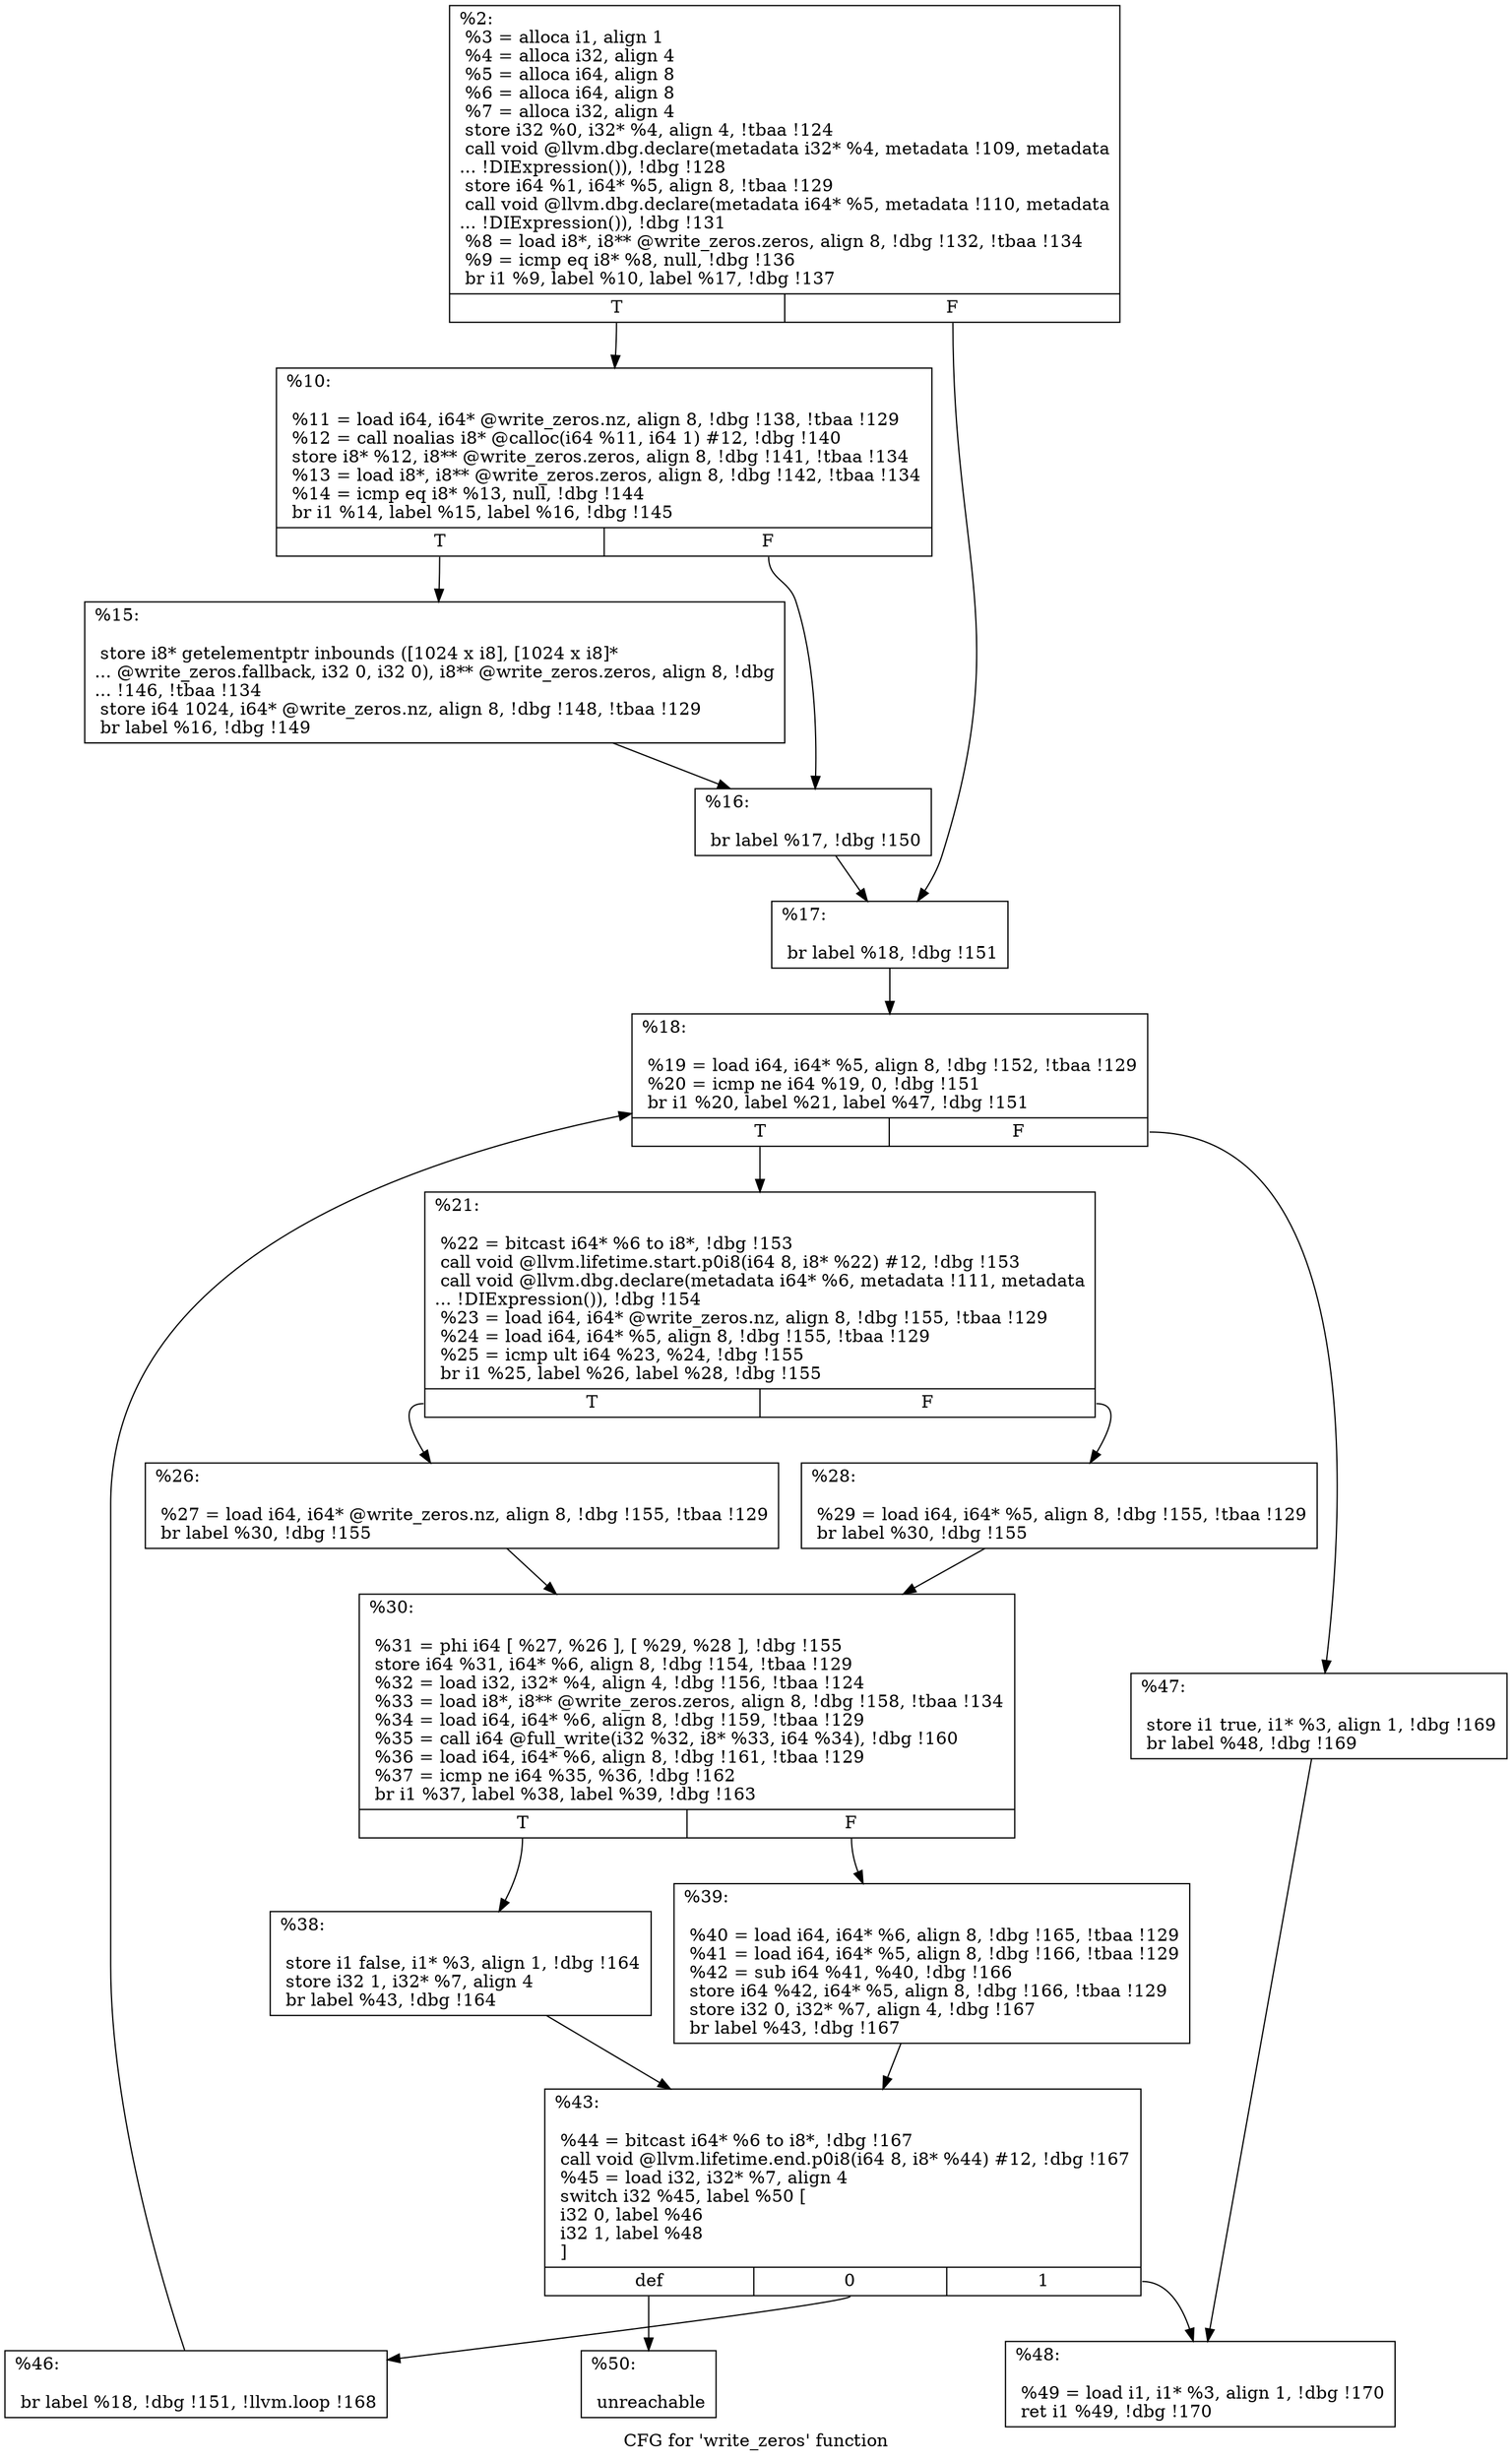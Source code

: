 digraph "CFG for 'write_zeros' function" {
	label="CFG for 'write_zeros' function";

	Node0x2679480 [shape=record,label="{%2:\l  %3 = alloca i1, align 1\l  %4 = alloca i32, align 4\l  %5 = alloca i64, align 8\l  %6 = alloca i64, align 8\l  %7 = alloca i32, align 4\l  store i32 %0, i32* %4, align 4, !tbaa !124\l  call void @llvm.dbg.declare(metadata i32* %4, metadata !109, metadata\l... !DIExpression()), !dbg !128\l  store i64 %1, i64* %5, align 8, !tbaa !129\l  call void @llvm.dbg.declare(metadata i64* %5, metadata !110, metadata\l... !DIExpression()), !dbg !131\l  %8 = load i8*, i8** @write_zeros.zeros, align 8, !dbg !132, !tbaa !134\l  %9 = icmp eq i8* %8, null, !dbg !136\l  br i1 %9, label %10, label %17, !dbg !137\l|{<s0>T|<s1>F}}"];
	Node0x2679480:s0 -> Node0x267c950;
	Node0x2679480:s1 -> Node0x267ca40;
	Node0x267c950 [shape=record,label="{%10:\l\l  %11 = load i64, i64* @write_zeros.nz, align 8, !dbg !138, !tbaa !129\l  %12 = call noalias i8* @calloc(i64 %11, i64 1) #12, !dbg !140\l  store i8* %12, i8** @write_zeros.zeros, align 8, !dbg !141, !tbaa !134\l  %13 = load i8*, i8** @write_zeros.zeros, align 8, !dbg !142, !tbaa !134\l  %14 = icmp eq i8* %13, null, !dbg !144\l  br i1 %14, label %15, label %16, !dbg !145\l|{<s0>T|<s1>F}}"];
	Node0x267c950:s0 -> Node0x267c9a0;
	Node0x267c950:s1 -> Node0x267c9f0;
	Node0x267c9a0 [shape=record,label="{%15:\l\l  store i8* getelementptr inbounds ([1024 x i8], [1024 x i8]*\l... @write_zeros.fallback, i32 0, i32 0), i8** @write_zeros.zeros, align 8, !dbg\l... !146, !tbaa !134\l  store i64 1024, i64* @write_zeros.nz, align 8, !dbg !148, !tbaa !129\l  br label %16, !dbg !149\l}"];
	Node0x267c9a0 -> Node0x267c9f0;
	Node0x267c9f0 [shape=record,label="{%16:\l\l  br label %17, !dbg !150\l}"];
	Node0x267c9f0 -> Node0x267ca40;
	Node0x267ca40 [shape=record,label="{%17:\l\l  br label %18, !dbg !151\l}"];
	Node0x267ca40 -> Node0x267ca90;
	Node0x267ca90 [shape=record,label="{%18:\l\l  %19 = load i64, i64* %5, align 8, !dbg !152, !tbaa !129\l  %20 = icmp ne i64 %19, 0, !dbg !151\l  br i1 %20, label %21, label %47, !dbg !151\l|{<s0>T|<s1>F}}"];
	Node0x267ca90:s0 -> Node0x267cae0;
	Node0x267ca90:s1 -> Node0x267cd60;
	Node0x267cae0 [shape=record,label="{%21:\l\l  %22 = bitcast i64* %6 to i8*, !dbg !153\l  call void @llvm.lifetime.start.p0i8(i64 8, i8* %22) #12, !dbg !153\l  call void @llvm.dbg.declare(metadata i64* %6, metadata !111, metadata\l... !DIExpression()), !dbg !154\l  %23 = load i64, i64* @write_zeros.nz, align 8, !dbg !155, !tbaa !129\l  %24 = load i64, i64* %5, align 8, !dbg !155, !tbaa !129\l  %25 = icmp ult i64 %23, %24, !dbg !155\l  br i1 %25, label %26, label %28, !dbg !155\l|{<s0>T|<s1>F}}"];
	Node0x267cae0:s0 -> Node0x267cb30;
	Node0x267cae0:s1 -> Node0x267cb80;
	Node0x267cb30 [shape=record,label="{%26:\l\l  %27 = load i64, i64* @write_zeros.nz, align 8, !dbg !155, !tbaa !129\l  br label %30, !dbg !155\l}"];
	Node0x267cb30 -> Node0x267cbd0;
	Node0x267cb80 [shape=record,label="{%28:\l\l  %29 = load i64, i64* %5, align 8, !dbg !155, !tbaa !129\l  br label %30, !dbg !155\l}"];
	Node0x267cb80 -> Node0x267cbd0;
	Node0x267cbd0 [shape=record,label="{%30:\l\l  %31 = phi i64 [ %27, %26 ], [ %29, %28 ], !dbg !155\l  store i64 %31, i64* %6, align 8, !dbg !154, !tbaa !129\l  %32 = load i32, i32* %4, align 4, !dbg !156, !tbaa !124\l  %33 = load i8*, i8** @write_zeros.zeros, align 8, !dbg !158, !tbaa !134\l  %34 = load i64, i64* %6, align 8, !dbg !159, !tbaa !129\l  %35 = call i64 @full_write(i32 %32, i8* %33, i64 %34), !dbg !160\l  %36 = load i64, i64* %6, align 8, !dbg !161, !tbaa !129\l  %37 = icmp ne i64 %35, %36, !dbg !162\l  br i1 %37, label %38, label %39, !dbg !163\l|{<s0>T|<s1>F}}"];
	Node0x267cbd0:s0 -> Node0x267cc20;
	Node0x267cbd0:s1 -> Node0x267cc70;
	Node0x267cc20 [shape=record,label="{%38:\l\l  store i1 false, i1* %3, align 1, !dbg !164\l  store i32 1, i32* %7, align 4\l  br label %43, !dbg !164\l}"];
	Node0x267cc20 -> Node0x267ccc0;
	Node0x267cc70 [shape=record,label="{%39:\l\l  %40 = load i64, i64* %6, align 8, !dbg !165, !tbaa !129\l  %41 = load i64, i64* %5, align 8, !dbg !166, !tbaa !129\l  %42 = sub i64 %41, %40, !dbg !166\l  store i64 %42, i64* %5, align 8, !dbg !166, !tbaa !129\l  store i32 0, i32* %7, align 4, !dbg !167\l  br label %43, !dbg !167\l}"];
	Node0x267cc70 -> Node0x267ccc0;
	Node0x267ccc0 [shape=record,label="{%43:\l\l  %44 = bitcast i64* %6 to i8*, !dbg !167\l  call void @llvm.lifetime.end.p0i8(i64 8, i8* %44) #12, !dbg !167\l  %45 = load i32, i32* %7, align 4\l  switch i32 %45, label %50 [\l    i32 0, label %46\l    i32 1, label %48\l  ]\l|{<s0>def|<s1>0|<s2>1}}"];
	Node0x267ccc0:s0 -> Node0x267ce00;
	Node0x267ccc0:s1 -> Node0x267cd10;
	Node0x267ccc0:s2 -> Node0x267cdb0;
	Node0x267cd10 [shape=record,label="{%46:\l\l  br label %18, !dbg !151, !llvm.loop !168\l}"];
	Node0x267cd10 -> Node0x267ca90;
	Node0x267cd60 [shape=record,label="{%47:\l\l  store i1 true, i1* %3, align 1, !dbg !169\l  br label %48, !dbg !169\l}"];
	Node0x267cd60 -> Node0x267cdb0;
	Node0x267cdb0 [shape=record,label="{%48:\l\l  %49 = load i1, i1* %3, align 1, !dbg !170\l  ret i1 %49, !dbg !170\l}"];
	Node0x267ce00 [shape=record,label="{%50:\l\l  unreachable\l}"];
}
